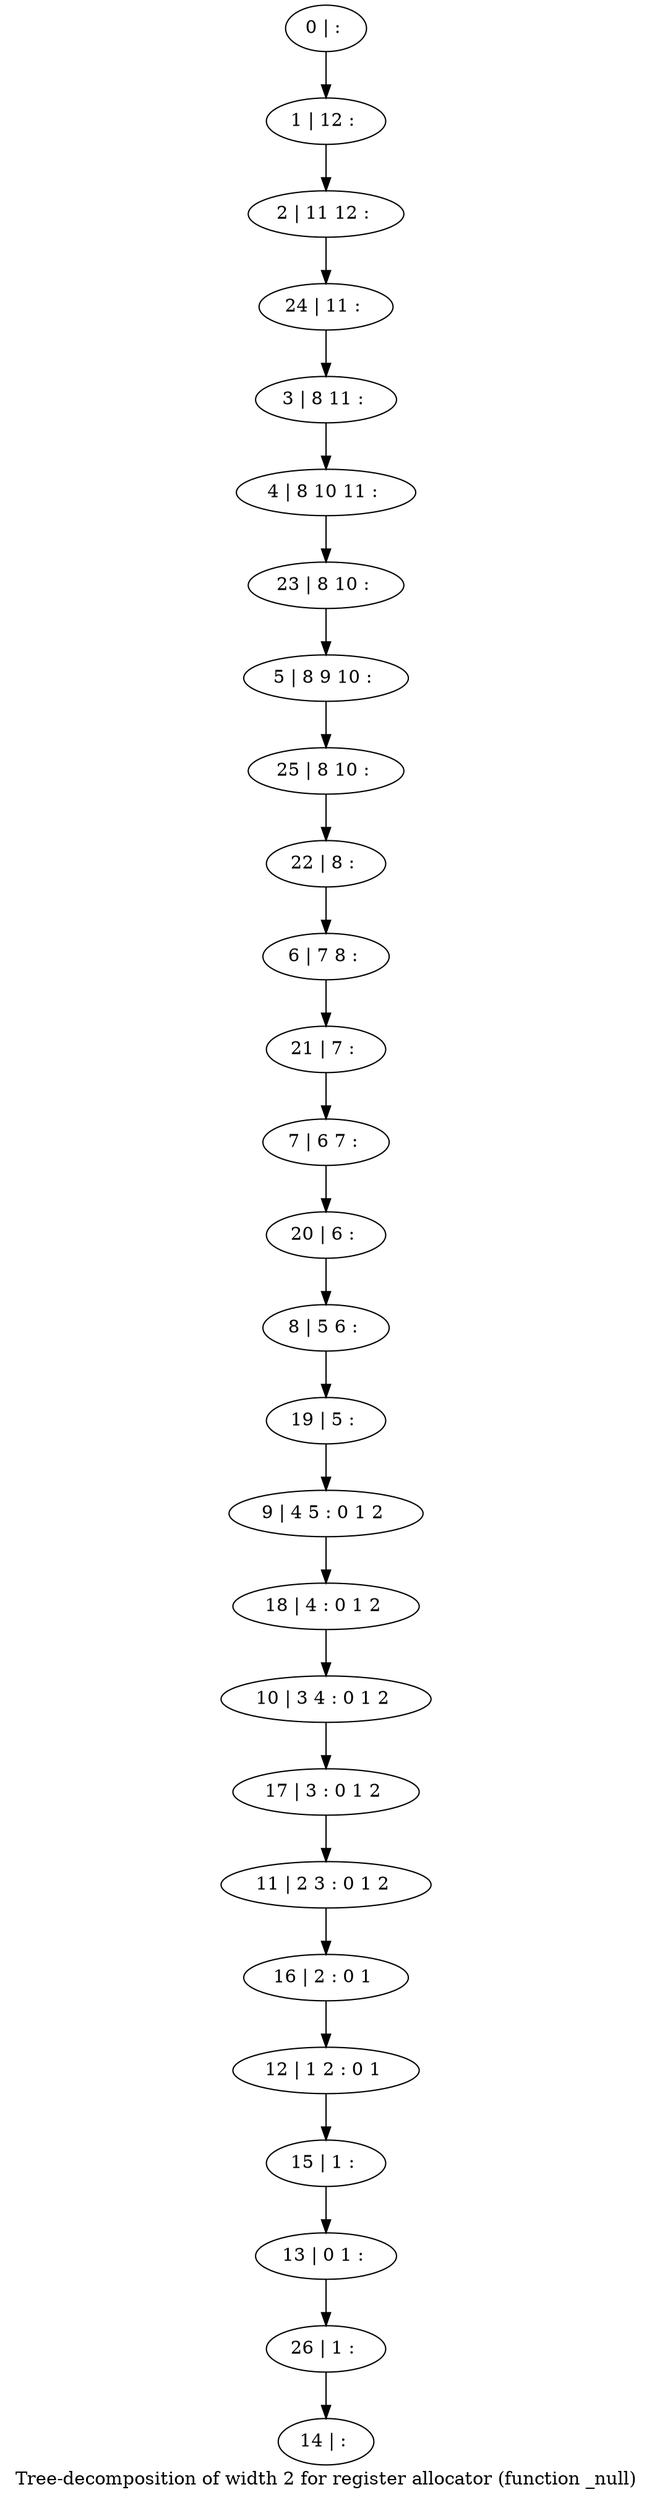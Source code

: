 digraph G {
graph [label="Tree-decomposition of width 2 for register allocator (function _null)"]
0[label="0 | : "];
1[label="1 | 12 : "];
2[label="2 | 11 12 : "];
3[label="3 | 8 11 : "];
4[label="4 | 8 10 11 : "];
5[label="5 | 8 9 10 : "];
6[label="6 | 7 8 : "];
7[label="7 | 6 7 : "];
8[label="8 | 5 6 : "];
9[label="9 | 4 5 : 0 1 2 "];
10[label="10 | 3 4 : 0 1 2 "];
11[label="11 | 2 3 : 0 1 2 "];
12[label="12 | 1 2 : 0 1 "];
13[label="13 | 0 1 : "];
14[label="14 | : "];
15[label="15 | 1 : "];
16[label="16 | 2 : 0 1 "];
17[label="17 | 3 : 0 1 2 "];
18[label="18 | 4 : 0 1 2 "];
19[label="19 | 5 : "];
20[label="20 | 6 : "];
21[label="21 | 7 : "];
22[label="22 | 8 : "];
23[label="23 | 8 10 : "];
24[label="24 | 11 : "];
25[label="25 | 8 10 : "];
26[label="26 | 1 : "];
0->1 ;
1->2 ;
3->4 ;
15->13 ;
12->15 ;
16->12 ;
11->16 ;
17->11 ;
10->17 ;
18->10 ;
9->18 ;
19->9 ;
8->19 ;
20->8 ;
7->20 ;
21->7 ;
6->21 ;
22->6 ;
23->5 ;
4->23 ;
24->3 ;
2->24 ;
25->22 ;
5->25 ;
26->14 ;
13->26 ;
}
